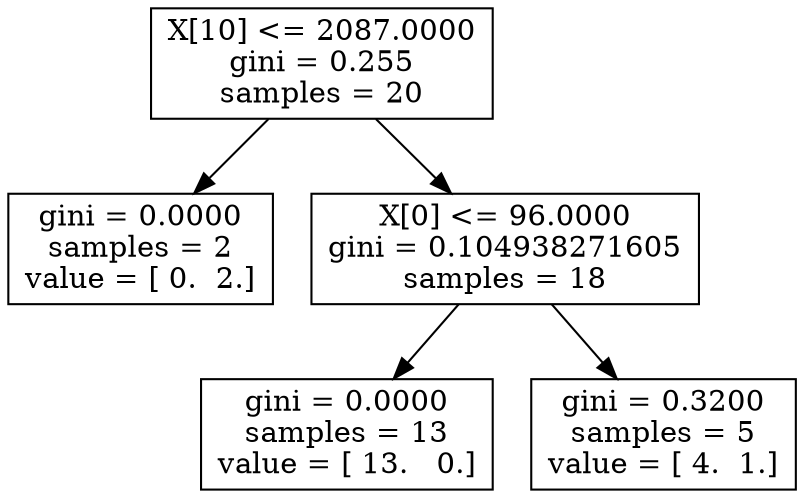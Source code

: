 digraph Tree {
0 [label="X[10] <= 2087.0000\ngini = 0.255\nsamples = 20", shape="box"] ;
1 [label="gini = 0.0000\nsamples = 2\nvalue = [ 0.  2.]", shape="box"] ;
0 -> 1 ;
2 [label="X[0] <= 96.0000\ngini = 0.104938271605\nsamples = 18", shape="box"] ;
0 -> 2 ;
3 [label="gini = 0.0000\nsamples = 13\nvalue = [ 13.   0.]", shape="box"] ;
2 -> 3 ;
4 [label="gini = 0.3200\nsamples = 5\nvalue = [ 4.  1.]", shape="box"] ;
2 -> 4 ;
}